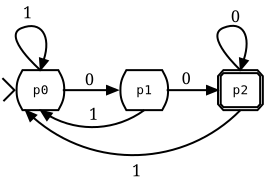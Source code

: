 <?xml version="1.0" encoding="UTF-8"?>
<dia:diagram xmlns:dia="http://www.lysator.liu.se/~alla/dia/"><dia:layer name="Background" visible="true"><dia:object type="SDL - State" version="0" id="O0"><dia:attribute name="obj_pos"><dia:point val="5.808,9"/></dia:attribute><dia:attribute name="obj_bb"><dia:rectangle val="5.758,8.95;8.242,11.05"/></dia:attribute><dia:attribute name="elem_corner"><dia:point val="5.808,9"/></dia:attribute><dia:attribute name="elem_width"><dia:real val="2.384"/></dia:attribute><dia:attribute name="elem_height"><dia:real val="2"/></dia:attribute><dia:attribute name="show_background"><dia:boolean val="true"/></dia:attribute><dia:attribute name="flip_horizontal"><dia:boolean val="false"/></dia:attribute><dia:attribute name="flip_vertical"><dia:boolean val="false"/></dia:attribute><dia:attribute name="padding"><dia:real val="0.354"/></dia:attribute><dia:attribute name="text"><dia:composite type="text"><dia:attribute name="string"><dia:string>#p0#</dia:string></dia:attribute><dia:attribute name="font"><dia:font name="Courier"/></dia:attribute><dia:attribute name="height"><dia:real val="0.8"/></dia:attribute><dia:attribute name="pos"><dia:point val="7,10.198"/></dia:attribute><dia:attribute name="color"><dia:color val="#000000"/></dia:attribute><dia:attribute name="alignment"><dia:enum val="1"/></dia:attribute></dia:composite></dia:attribute></dia:object><dia:object type="SDL - State" version="0" id="O1"><dia:attribute name="obj_pos"><dia:point val="11,9"/></dia:attribute><dia:attribute name="obj_bb"><dia:rectangle val="10.95,8.95;13.434,11.05"/></dia:attribute><dia:attribute name="elem_corner"><dia:point val="11,9"/></dia:attribute><dia:attribute name="elem_width"><dia:real val="2.384"/></dia:attribute><dia:attribute name="elem_height"><dia:real val="2"/></dia:attribute><dia:attribute name="show_background"><dia:boolean val="true"/></dia:attribute><dia:attribute name="flip_horizontal"><dia:boolean val="false"/></dia:attribute><dia:attribute name="flip_vertical"><dia:boolean val="false"/></dia:attribute><dia:attribute name="padding"><dia:real val="0.354"/></dia:attribute><dia:attribute name="text"><dia:composite type="text"><dia:attribute name="string"><dia:string>#p1#</dia:string></dia:attribute><dia:attribute name="font"><dia:font name="Courier"/></dia:attribute><dia:attribute name="height"><dia:real val="0.8"/></dia:attribute><dia:attribute name="pos"><dia:point val="12.192,10.198"/></dia:attribute><dia:attribute name="color"><dia:color val="#000000"/></dia:attribute><dia:attribute name="alignment"><dia:enum val="1"/></dia:attribute></dia:composite></dia:attribute></dia:object><dia:object type="SDL - Process" version="0" id="O2"><dia:attribute name="obj_pos"><dia:point val="15.88,9"/></dia:attribute><dia:attribute name="obj_bb"><dia:rectangle val="15.83,8.95;18.17,11.05"/></dia:attribute><dia:attribute name="elem_corner"><dia:point val="15.88,9"/></dia:attribute><dia:attribute name="elem_width"><dia:real val="2.241"/></dia:attribute><dia:attribute name="elem_height"><dia:real val="2"/></dia:attribute><dia:attribute name="show_background"><dia:boolean val="true"/></dia:attribute><dia:attribute name="flip_horizontal"><dia:boolean val="false"/></dia:attribute><dia:attribute name="flip_vertical"><dia:boolean val="false"/></dia:attribute><dia:attribute name="padding"><dia:real val="0.354"/></dia:attribute><dia:attribute name="text"><dia:composite type="text"><dia:attribute name="string"><dia:string>#p2#</dia:string></dia:attribute><dia:attribute name="font"><dia:font name="Courier"/></dia:attribute><dia:attribute name="height"><dia:real val="0.8"/></dia:attribute><dia:attribute name="pos"><dia:point val="17,10.198"/></dia:attribute><dia:attribute name="color"><dia:color val="#000000"/></dia:attribute><dia:attribute name="alignment"><dia:enum val="1"/></dia:attribute></dia:composite></dia:attribute></dia:object><dia:object type="Standard - Line" version="0" id="O3"><dia:attribute name="obj_pos"><dia:point val="8.12,10"/></dia:attribute><dia:attribute name="obj_bb"><dia:rectangle val="8.07,9.6;10.93,10.4"/></dia:attribute><dia:attribute name="conn_endpoints"><dia:point val="8.12,10"/><dia:point val="10.88,10"/></dia:attribute><dia:attribute name="numcp"><dia:int val="1"/></dia:attribute><dia:attribute name="line_width"><dia:real val="0.1"/></dia:attribute><dia:attribute name="end_arrow"><dia:enum val="3"/></dia:attribute><dia:attribute name="end_arrow_length"><dia:real val="0.5"/></dia:attribute><dia:attribute name="end_arrow_width"><dia:real val="0.4"/></dia:attribute><dia:connections><dia:connection handle="0" to="O0" connection="2"/></dia:connections></dia:object><dia:object type="Standard - Line" version="0" id="O4"><dia:attribute name="obj_pos"><dia:point val="13.313,10"/></dia:attribute><dia:attribute name="obj_bb"><dia:rectangle val="13.263,9.6;15.93,10.4"/></dia:attribute><dia:attribute name="conn_endpoints"><dia:point val="13.313,10"/><dia:point val="15.88,10"/></dia:attribute><dia:attribute name="numcp"><dia:int val="1"/></dia:attribute><dia:attribute name="line_width"><dia:real val="0.1"/></dia:attribute><dia:attribute name="end_arrow"><dia:enum val="3"/></dia:attribute><dia:attribute name="end_arrow_length"><dia:real val="0.5"/></dia:attribute><dia:attribute name="end_arrow_width"><dia:real val="0.4"/></dia:attribute><dia:connections><dia:connection handle="0" to="O1" connection="2"/><dia:connection handle="1" to="O2" connection="3"/></dia:connections></dia:object><dia:object type="Standard - BezierLine" version="0" id="O5"><dia:attribute name="obj_pos"><dia:point val="7,9"/></dia:attribute><dia:attribute name="obj_bb"><dia:rectangle val="5.715,6.749;7.396,9.171"/></dia:attribute><dia:attribute name="bez_points"><dia:point val="7,9"/><dia:point val="7.55,7.3"/><dia:point val="7.05,6.5"/><dia:point val="6.05,6.9"/><dia:point val="5.05,7.3"/><dia:point val="7,9"/><dia:point val="7,9"/></dia:attribute><dia:attribute name="corner_types"><dia:enum val="0"/><dia:enum val="0"/><dia:enum val="0"/></dia:attribute><dia:attribute name="line_width"><dia:real val="0.1"/></dia:attribute><dia:attribute name="start_arrow"><dia:enum val="3"/></dia:attribute><dia:attribute name="start_arrow_length"><dia:real val="0.5"/></dia:attribute><dia:attribute name="start_arrow_width"><dia:real val="0.4"/></dia:attribute><dia:connections><dia:connection handle="0" to="O0" connection="0"/><dia:connection handle="6" to="O0" connection="0"/></dia:connections></dia:object><dia:object type="Standard - Arc" version="0" id="O6"><dia:attribute name="obj_pos"><dia:point val="17,11"/></dia:attribute><dia:attribute name="obj_bb"><dia:rectangle val="6.2,10.6;17.05,13.3"/></dia:attribute><dia:attribute name="conn_endpoints"><dia:point val="17,11"/><dia:point val="6.25,11"/></dia:attribute><dia:attribute name="curve_distance"><dia:real val="-2.25"/></dia:attribute><dia:attribute name="line_width"><dia:real val="0.1"/></dia:attribute><dia:attribute name="end_arrow"><dia:enum val="3"/></dia:attribute><dia:attribute name="end_arrow_length"><dia:real val="0.5"/></dia:attribute><dia:attribute name="end_arrow_width"><dia:real val="0.4"/></dia:attribute><dia:connections><dia:connection handle="0" to="O2" connection="1"/></dia:connections></dia:object><dia:object type="Standard - Arc" version="0" id="O7"><dia:attribute name="obj_pos"><dia:point val="12.192,11"/></dia:attribute><dia:attribute name="obj_bb"><dia:rectangle val="6.95,10.6;12.242,11.9"/></dia:attribute><dia:attribute name="conn_endpoints"><dia:point val="12.192,11"/><dia:point val="7,11"/></dia:attribute><dia:attribute name="curve_distance"><dia:real val="-0.85"/></dia:attribute><dia:attribute name="line_width"><dia:real val="0.1"/></dia:attribute><dia:attribute name="end_arrow"><dia:enum val="3"/></dia:attribute><dia:attribute name="end_arrow_length"><dia:real val="0.5"/></dia:attribute><dia:attribute name="end_arrow_width"><dia:real val="0.4"/></dia:attribute><dia:connections><dia:connection handle="0" to="O1" connection="1"/><dia:connection handle="1" to="O0" connection="1"/></dia:connections></dia:object><dia:object type="Standard - BezierLine" version="0" id="O8"><dia:attribute name="obj_pos"><dia:point val="17,9"/></dia:attribute><dia:attribute name="obj_bb"><dia:rectangle val="15.799,6.736;17.396,9.171"/></dia:attribute><dia:attribute name="bez_points"><dia:point val="17,9"/><dia:point val="17.55,7.3"/><dia:point val="17.145,6.486"/><dia:point val="16.145,6.886"/><dia:point val="15.145,7.286"/><dia:point val="17,9"/><dia:point val="17,9"/></dia:attribute><dia:attribute name="corner_types"><dia:enum val="0"/><dia:enum val="0"/><dia:enum val="0"/></dia:attribute><dia:attribute name="line_width"><dia:real val="0.1"/></dia:attribute><dia:attribute name="start_arrow"><dia:enum val="3"/></dia:attribute><dia:attribute name="start_arrow_length"><dia:real val="0.5"/></dia:attribute><dia:attribute name="start_arrow_width"><dia:real val="0.4"/></dia:attribute><dia:connections><dia:connection handle="0" to="O2" connection="0"/><dia:connection handle="6" to="O2" connection="0"/></dia:connections></dia:object><dia:object type="Standard - Text" version="0" id="O9"><dia:attribute name="obj_pos"><dia:point val="9.45,9.75"/></dia:attribute><dia:attribute name="obj_bb"><dia:rectangle val="9.158,8.91;9.692,10.06"/></dia:attribute><dia:attribute name="text"><dia:composite type="text"><dia:attribute name="string"><dia:string>#0#</dia:string></dia:attribute><dia:attribute name="font"><dia:font name="Times-Roman"/></dia:attribute><dia:attribute name="height"><dia:real val="1"/></dia:attribute><dia:attribute name="pos"><dia:point val="9.45,9.75"/></dia:attribute><dia:attribute name="color"><dia:color val="#000000"/></dia:attribute><dia:attribute name="alignment"><dia:enum val="1"/></dia:attribute></dia:composite></dia:attribute></dia:object><dia:object type="Standard - Text" version="0" id="O10"><dia:attribute name="obj_pos"><dia:point val="14.296,9.7"/></dia:attribute><dia:attribute name="obj_bb"><dia:rectangle val="14.004,8.86;14.538,10.01"/></dia:attribute><dia:attribute name="text"><dia:composite type="text"><dia:attribute name="string"><dia:string>#0#</dia:string></dia:attribute><dia:attribute name="font"><dia:font name="Times-Roman"/></dia:attribute><dia:attribute name="height"><dia:real val="1"/></dia:attribute><dia:attribute name="pos"><dia:point val="14.296,9.7"/></dia:attribute><dia:attribute name="color"><dia:color val="#000000"/></dia:attribute><dia:attribute name="alignment"><dia:enum val="1"/></dia:attribute></dia:composite></dia:attribute></dia:object><dia:object type="Standard - Text" version="0" id="O11"><dia:attribute name="obj_pos"><dia:point val="16.75,6.6"/></dia:attribute><dia:attribute name="obj_bb"><dia:rectangle val="16.458,5.76;16.992,6.91"/></dia:attribute><dia:attribute name="text"><dia:composite type="text"><dia:attribute name="string"><dia:string>#0#</dia:string></dia:attribute><dia:attribute name="font"><dia:font name="Times-Roman"/></dia:attribute><dia:attribute name="height"><dia:real val="1"/></dia:attribute><dia:attribute name="pos"><dia:point val="16.75,6.6"/></dia:attribute><dia:attribute name="color"><dia:color val="#000000"/></dia:attribute><dia:attribute name="alignment"><dia:enum val="1"/></dia:attribute></dia:composite></dia:attribute></dia:object><dia:object type="Standard - Text" version="0" id="O12"><dia:attribute name="obj_pos"><dia:point val="11.8,14.3"/></dia:attribute><dia:attribute name="obj_bb"><dia:rectangle val="11.508,13.46;12.042,14.61"/></dia:attribute><dia:attribute name="text"><dia:composite type="text"><dia:attribute name="string"><dia:string>#1#</dia:string></dia:attribute><dia:attribute name="font"><dia:font name="Times-Roman"/></dia:attribute><dia:attribute name="height"><dia:real val="1"/></dia:attribute><dia:attribute name="pos"><dia:point val="11.8,14.3"/></dia:attribute><dia:attribute name="color"><dia:color val="#000000"/></dia:attribute><dia:attribute name="alignment"><dia:enum val="1"/></dia:attribute></dia:composite></dia:attribute></dia:object><dia:object type="Standard - Text" version="0" id="O13"><dia:attribute name="obj_pos"><dia:point val="6.35,6.4"/></dia:attribute><dia:attribute name="obj_bb"><dia:rectangle val="6.108,5.61;6.592,6.61"/></dia:attribute><dia:attribute name="text"><dia:composite type="text"><dia:attribute name="string"><dia:string>#1#</dia:string></dia:attribute><dia:attribute name="font"><dia:font name="Times-Roman"/></dia:attribute><dia:attribute name="height"><dia:real val="1"/></dia:attribute><dia:attribute name="pos"><dia:point val="6.35,6.4"/></dia:attribute><dia:attribute name="color"><dia:color val="#000000"/></dia:attribute><dia:attribute name="alignment"><dia:enum val="1"/></dia:attribute></dia:composite></dia:attribute></dia:object><dia:object type="Standard - Text" version="0" id="O14"><dia:attribute name="obj_pos"><dia:point val="9.652,11.475"/></dia:attribute><dia:attribute name="obj_bb"><dia:rectangle val="9.36,10.635;9.894,11.785"/></dia:attribute><dia:attribute name="text"><dia:composite type="text"><dia:attribute name="string"><dia:string>#1#</dia:string></dia:attribute><dia:attribute name="font"><dia:font name="Times-Roman"/></dia:attribute><dia:attribute name="height"><dia:real val="1"/></dia:attribute><dia:attribute name="pos"><dia:point val="9.652,11.475"/></dia:attribute><dia:attribute name="color"><dia:color val="#000000"/></dia:attribute><dia:attribute name="alignment"><dia:enum val="1"/></dia:attribute></dia:composite></dia:attribute></dia:object><dia:object type="Standard - PolyLine" version="0" id="O15"><dia:attribute name="obj_pos"><dia:point val="5.1,9.4"/></dia:attribute><dia:attribute name="obj_bb"><dia:rectangle val="5.029,9.329;5.735,10.621"/></dia:attribute><dia:attribute name="poly_points"><dia:point val="5.1,9.4"/><dia:point val="5.7,10"/><dia:point val="5.15,10.55"/></dia:attribute></dia:object></dia:layer></dia:diagram>
